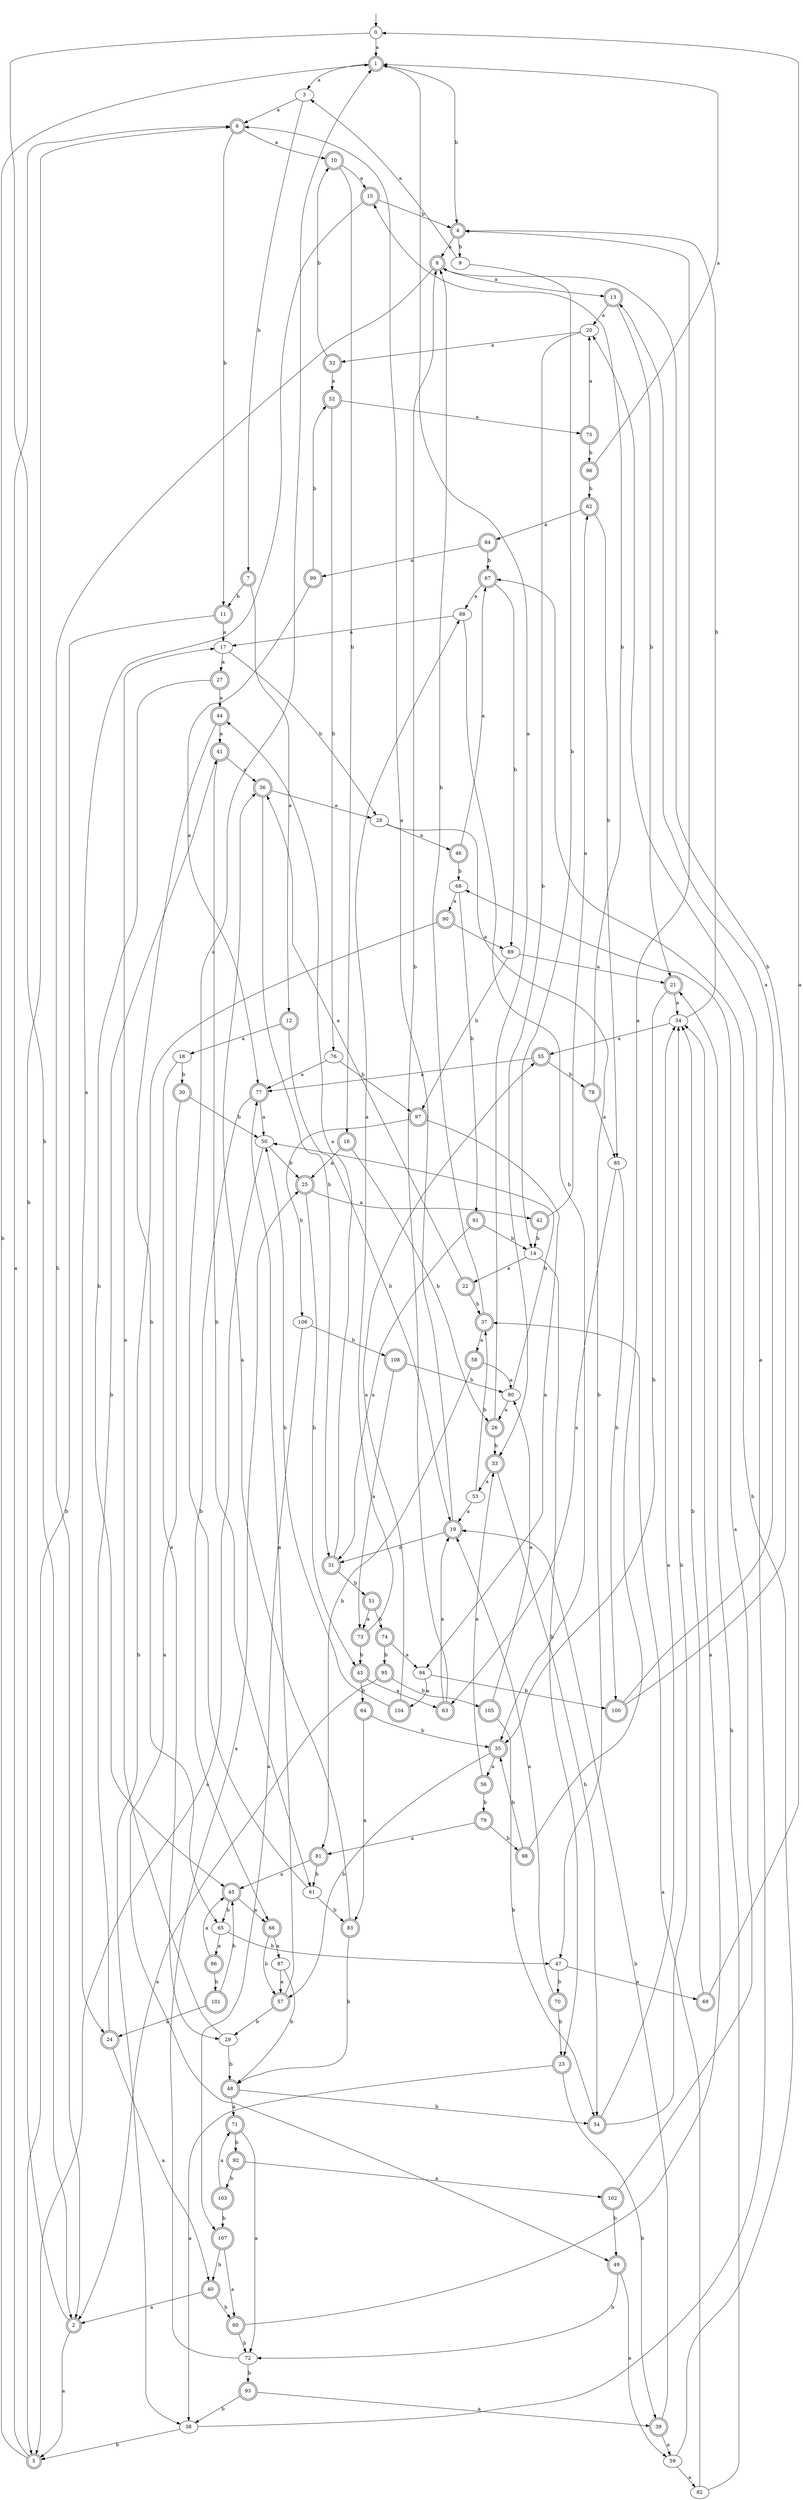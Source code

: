 digraph RandomDFA {
  __start0 [label="", shape=none];
  __start0 -> 0 [label=""];
  0 [shape=circle]
  0 -> 1 [label="a"]
  0 -> 2 [label="b"]
  1 [shape=doublecircle]
  1 -> 3 [label="a"]
  1 -> 4 [label="b"]
  2 [shape=doublecircle]
  2 -> 5 [label="a"]
  2 -> 6 [label="b"]
  3
  3 -> 6 [label="a"]
  3 -> 7 [label="b"]
  4 [shape=doublecircle]
  4 -> 8 [label="a"]
  4 -> 9 [label="b"]
  5 [shape=doublecircle]
  5 -> 6 [label="a"]
  5 -> 1 [label="b"]
  6 [shape=doublecircle]
  6 -> 10 [label="a"]
  6 -> 11 [label="b"]
  7 [shape=doublecircle]
  7 -> 12 [label="a"]
  7 -> 11 [label="b"]
  8 [shape=doublecircle]
  8 -> 13 [label="a"]
  8 -> 2 [label="b"]
  9
  9 -> 3 [label="a"]
  9 -> 14 [label="b"]
  10 [shape=doublecircle]
  10 -> 15 [label="a"]
  10 -> 16 [label="b"]
  11 [shape=doublecircle]
  11 -> 17 [label="a"]
  11 -> 5 [label="b"]
  12 [shape=doublecircle]
  12 -> 18 [label="a"]
  12 -> 19 [label="b"]
  13 [shape=doublecircle]
  13 -> 20 [label="a"]
  13 -> 21 [label="b"]
  14
  14 -> 22 [label="a"]
  14 -> 23 [label="b"]
  15 [shape=doublecircle]
  15 -> 24 [label="a"]
  15 -> 4 [label="b"]
  16 [shape=doublecircle]
  16 -> 25 [label="a"]
  16 -> 26 [label="b"]
  17
  17 -> 27 [label="a"]
  17 -> 28 [label="b"]
  18
  18 -> 29 [label="a"]
  18 -> 30 [label="b"]
  19 [shape=doublecircle]
  19 -> 6 [label="a"]
  19 -> 31 [label="b"]
  20
  20 -> 32 [label="a"]
  20 -> 33 [label="b"]
  21 [shape=doublecircle]
  21 -> 34 [label="a"]
  21 -> 35 [label="b"]
  22 [shape=doublecircle]
  22 -> 36 [label="a"]
  22 -> 37 [label="b"]
  23 [shape=doublecircle]
  23 -> 38 [label="a"]
  23 -> 39 [label="b"]
  24 [shape=doublecircle]
  24 -> 40 [label="a"]
  24 -> 41 [label="b"]
  25 [shape=doublecircle]
  25 -> 42 [label="a"]
  25 -> 43 [label="b"]
  26 [shape=doublecircle]
  26 -> 1 [label="a"]
  26 -> 33 [label="b"]
  27 [shape=doublecircle]
  27 -> 44 [label="a"]
  27 -> 45 [label="b"]
  28
  28 -> 46 [label="a"]
  28 -> 47 [label="b"]
  29
  29 -> 17 [label="a"]
  29 -> 48 [label="b"]
  30 [shape=doublecircle]
  30 -> 49 [label="a"]
  30 -> 50 [label="b"]
  31 [shape=doublecircle]
  31 -> 44 [label="a"]
  31 -> 51 [label="b"]
  32 [shape=doublecircle]
  32 -> 52 [label="a"]
  32 -> 10 [label="b"]
  33 [shape=doublecircle]
  33 -> 53 [label="a"]
  33 -> 54 [label="b"]
  34
  34 -> 55 [label="a"]
  34 -> 4 [label="b"]
  35 [shape=doublecircle]
  35 -> 56 [label="a"]
  35 -> 57 [label="b"]
  36 [shape=doublecircle]
  36 -> 28 [label="a"]
  36 -> 31 [label="b"]
  37 [shape=doublecircle]
  37 -> 58 [label="a"]
  37 -> 8 [label="b"]
  38
  38 -> 20 [label="a"]
  38 -> 5 [label="b"]
  39 [shape=doublecircle]
  39 -> 59 [label="a"]
  39 -> 19 [label="b"]
  40 [shape=doublecircle]
  40 -> 2 [label="a"]
  40 -> 60 [label="b"]
  41 [shape=doublecircle]
  41 -> 36 [label="a"]
  41 -> 61 [label="b"]
  42 [shape=doublecircle]
  42 -> 62 [label="a"]
  42 -> 14 [label="b"]
  43 [shape=doublecircle]
  43 -> 63 [label="a"]
  43 -> 64 [label="b"]
  44 [shape=doublecircle]
  44 -> 41 [label="a"]
  44 -> 65 [label="b"]
  45 [shape=doublecircle]
  45 -> 66 [label="a"]
  45 -> 65 [label="b"]
  46 [shape=doublecircle]
  46 -> 67 [label="a"]
  46 -> 68 [label="b"]
  47
  47 -> 69 [label="a"]
  47 -> 70 [label="b"]
  48 [shape=doublecircle]
  48 -> 71 [label="a"]
  48 -> 54 [label="b"]
  49 [shape=doublecircle]
  49 -> 59 [label="a"]
  49 -> 72 [label="b"]
  50
  50 -> 5 [label="a"]
  50 -> 25 [label="b"]
  51 [shape=doublecircle]
  51 -> 73 [label="a"]
  51 -> 74 [label="b"]
  52 [shape=doublecircle]
  52 -> 75 [label="a"]
  52 -> 76 [label="b"]
  53
  53 -> 19 [label="a"]
  53 -> 37 [label="b"]
  54 [shape=doublecircle]
  54 -> 34 [label="a"]
  54 -> 34 [label="b"]
  55 [shape=doublecircle]
  55 -> 77 [label="a"]
  55 -> 78 [label="b"]
  56 [shape=doublecircle]
  56 -> 33 [label="a"]
  56 -> 79 [label="b"]
  57 [shape=doublecircle]
  57 -> 77 [label="a"]
  57 -> 29 [label="b"]
  58 [shape=doublecircle]
  58 -> 80 [label="a"]
  58 -> 81 [label="b"]
  59
  59 -> 82 [label="a"]
  59 -> 67 [label="b"]
  60 [shape=doublecircle]
  60 -> 34 [label="a"]
  60 -> 72 [label="b"]
  61
  61 -> 1 [label="a"]
  61 -> 83 [label="b"]
  62 [shape=doublecircle]
  62 -> 84 [label="a"]
  62 -> 85 [label="b"]
  63 [shape=doublecircle]
  63 -> 19 [label="a"]
  63 -> 8 [label="b"]
  64 [shape=doublecircle]
  64 -> 83 [label="a"]
  64 -> 35 [label="b"]
  65
  65 -> 86 [label="a"]
  65 -> 47 [label="b"]
  66 [shape=doublecircle]
  66 -> 87 [label="a"]
  66 -> 57 [label="b"]
  67 [shape=doublecircle]
  67 -> 88 [label="a"]
  67 -> 89 [label="b"]
  68
  68 -> 90 [label="a"]
  68 -> 91 [label="b"]
  69 [shape=doublecircle]
  69 -> 0 [label="a"]
  69 -> 34 [label="b"]
  70 [shape=doublecircle]
  70 -> 19 [label="a"]
  70 -> 23 [label="b"]
  71 [shape=doublecircle]
  71 -> 72 [label="a"]
  71 -> 92 [label="b"]
  72
  72 -> 25 [label="a"]
  72 -> 93 [label="b"]
  73 [shape=doublecircle]
  73 -> 88 [label="a"]
  73 -> 43 [label="b"]
  74 [shape=doublecircle]
  74 -> 94 [label="a"]
  74 -> 95 [label="b"]
  75 [shape=doublecircle]
  75 -> 20 [label="a"]
  75 -> 96 [label="b"]
  76
  76 -> 77 [label="a"]
  76 -> 97 [label="b"]
  77 [shape=doublecircle]
  77 -> 50 [label="a"]
  77 -> 66 [label="b"]
  78 [shape=doublecircle]
  78 -> 85 [label="a"]
  78 -> 15 [label="b"]
  79 [shape=doublecircle]
  79 -> 81 [label="a"]
  79 -> 98 [label="b"]
  80
  80 -> 26 [label="a"]
  80 -> 50 [label="b"]
  81 [shape=doublecircle]
  81 -> 45 [label="a"]
  81 -> 61 [label="b"]
  82
  82 -> 37 [label="a"]
  82 -> 21 [label="b"]
  83 [shape=doublecircle]
  83 -> 36 [label="a"]
  83 -> 48 [label="b"]
  84 [shape=doublecircle]
  84 -> 99 [label="a"]
  84 -> 67 [label="b"]
  85
  85 -> 63 [label="a"]
  85 -> 100 [label="b"]
  86 [shape=doublecircle]
  86 -> 45 [label="a"]
  86 -> 101 [label="b"]
  87
  87 -> 57 [label="a"]
  87 -> 48 [label="b"]
  88
  88 -> 17 [label="a"]
  88 -> 35 [label="b"]
  89
  89 -> 21 [label="a"]
  89 -> 97 [label="b"]
  90 [shape=doublecircle]
  90 -> 89 [label="a"]
  90 -> 38 [label="b"]
  91 [shape=doublecircle]
  91 -> 31 [label="a"]
  91 -> 14 [label="b"]
  92 [shape=doublecircle]
  92 -> 102 [label="a"]
  92 -> 103 [label="b"]
  93 [shape=doublecircle]
  93 -> 39 [label="a"]
  93 -> 38 [label="b"]
  94
  94 -> 104 [label="a"]
  94 -> 100 [label="b"]
  95 [shape=doublecircle]
  95 -> 2 [label="a"]
  95 -> 105 [label="b"]
  96 [shape=doublecircle]
  96 -> 1 [label="a"]
  96 -> 62 [label="b"]
  97 [shape=doublecircle]
  97 -> 94 [label="a"]
  97 -> 106 [label="b"]
  98 [shape=doublecircle]
  98 -> 4 [label="a"]
  98 -> 35 [label="b"]
  99 [shape=doublecircle]
  99 -> 77 [label="a"]
  99 -> 52 [label="b"]
  100 [shape=doublecircle]
  100 -> 13 [label="a"]
  100 -> 8 [label="b"]
  101 [shape=doublecircle]
  101 -> 24 [label="a"]
  101 -> 45 [label="b"]
  102 [shape=doublecircle]
  102 -> 68 [label="a"]
  102 -> 49 [label="b"]
  103 [shape=doublecircle]
  103 -> 71 [label="a"]
  103 -> 107 [label="b"]
  104 [shape=doublecircle]
  104 -> 55 [label="a"]
  104 -> 50 [label="b"]
  105 [shape=doublecircle]
  105 -> 80 [label="a"]
  105 -> 54 [label="b"]
  106
  106 -> 107 [label="a"]
  106 -> 108 [label="b"]
  107 [shape=doublecircle]
  107 -> 60 [label="a"]
  107 -> 40 [label="b"]
  108 [shape=doublecircle]
  108 -> 73 [label="a"]
  108 -> 80 [label="b"]
}
